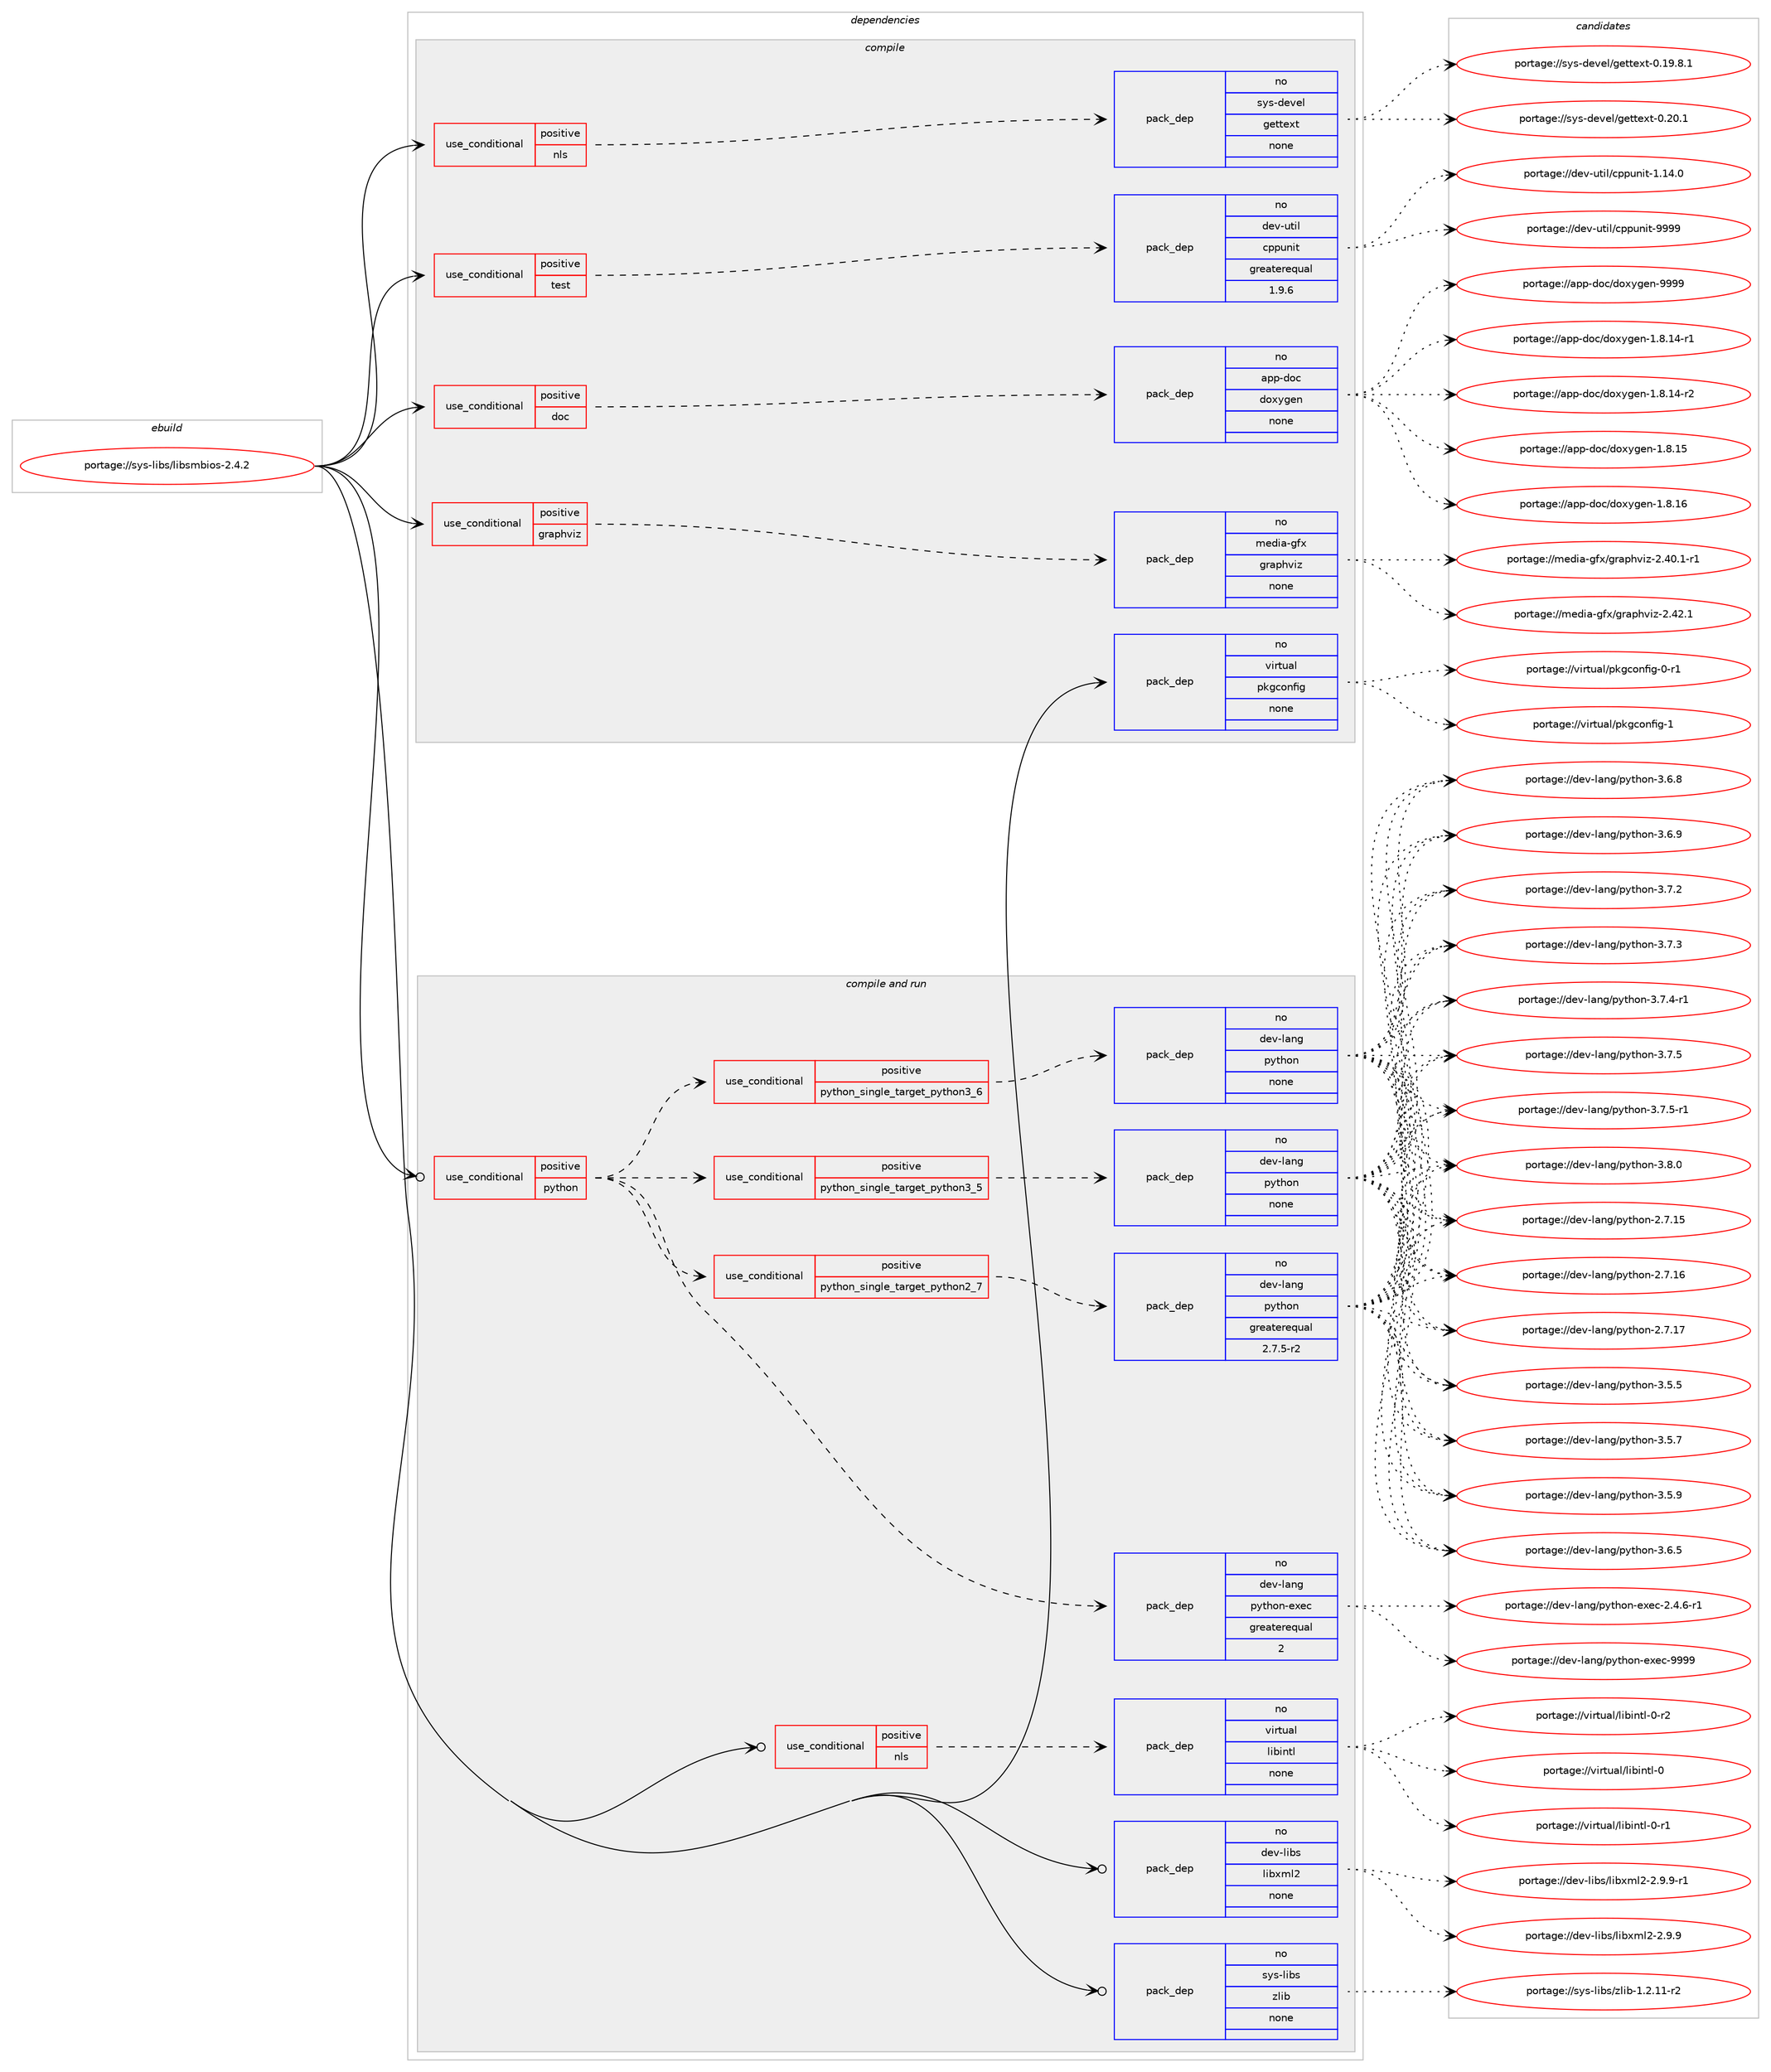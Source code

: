 digraph prolog {

# *************
# Graph options
# *************

newrank=true;
concentrate=true;
compound=true;
graph [rankdir=LR,fontname=Helvetica,fontsize=10,ranksep=1.5];#, ranksep=2.5, nodesep=0.2];
edge  [arrowhead=vee];
node  [fontname=Helvetica,fontsize=10];

# **********
# The ebuild
# **********

subgraph cluster_leftcol {
color=gray;
rank=same;
label=<<i>ebuild</i>>;
id [label="portage://sys-libs/libsmbios-2.4.2", color=red, width=4, href="../sys-libs/libsmbios-2.4.2.svg"];
}

# ****************
# The dependencies
# ****************

subgraph cluster_midcol {
color=gray;
label=<<i>dependencies</i>>;
subgraph cluster_compile {
fillcolor="#eeeeee";
style=filled;
label=<<i>compile</i>>;
subgraph cond104478 {
dependency431867 [label=<<TABLE BORDER="0" CELLBORDER="1" CELLSPACING="0" CELLPADDING="4"><TR><TD ROWSPAN="3" CELLPADDING="10">use_conditional</TD></TR><TR><TD>positive</TD></TR><TR><TD>doc</TD></TR></TABLE>>, shape=none, color=red];
subgraph pack320107 {
dependency431868 [label=<<TABLE BORDER="0" CELLBORDER="1" CELLSPACING="0" CELLPADDING="4" WIDTH="220"><TR><TD ROWSPAN="6" CELLPADDING="30">pack_dep</TD></TR><TR><TD WIDTH="110">no</TD></TR><TR><TD>app-doc</TD></TR><TR><TD>doxygen</TD></TR><TR><TD>none</TD></TR><TR><TD></TD></TR></TABLE>>, shape=none, color=blue];
}
dependency431867:e -> dependency431868:w [weight=20,style="dashed",arrowhead="vee"];
}
id:e -> dependency431867:w [weight=20,style="solid",arrowhead="vee"];
subgraph cond104479 {
dependency431869 [label=<<TABLE BORDER="0" CELLBORDER="1" CELLSPACING="0" CELLPADDING="4"><TR><TD ROWSPAN="3" CELLPADDING="10">use_conditional</TD></TR><TR><TD>positive</TD></TR><TR><TD>graphviz</TD></TR></TABLE>>, shape=none, color=red];
subgraph pack320108 {
dependency431870 [label=<<TABLE BORDER="0" CELLBORDER="1" CELLSPACING="0" CELLPADDING="4" WIDTH="220"><TR><TD ROWSPAN="6" CELLPADDING="30">pack_dep</TD></TR><TR><TD WIDTH="110">no</TD></TR><TR><TD>media-gfx</TD></TR><TR><TD>graphviz</TD></TR><TR><TD>none</TD></TR><TR><TD></TD></TR></TABLE>>, shape=none, color=blue];
}
dependency431869:e -> dependency431870:w [weight=20,style="dashed",arrowhead="vee"];
}
id:e -> dependency431869:w [weight=20,style="solid",arrowhead="vee"];
subgraph cond104480 {
dependency431871 [label=<<TABLE BORDER="0" CELLBORDER="1" CELLSPACING="0" CELLPADDING="4"><TR><TD ROWSPAN="3" CELLPADDING="10">use_conditional</TD></TR><TR><TD>positive</TD></TR><TR><TD>nls</TD></TR></TABLE>>, shape=none, color=red];
subgraph pack320109 {
dependency431872 [label=<<TABLE BORDER="0" CELLBORDER="1" CELLSPACING="0" CELLPADDING="4" WIDTH="220"><TR><TD ROWSPAN="6" CELLPADDING="30">pack_dep</TD></TR><TR><TD WIDTH="110">no</TD></TR><TR><TD>sys-devel</TD></TR><TR><TD>gettext</TD></TR><TR><TD>none</TD></TR><TR><TD></TD></TR></TABLE>>, shape=none, color=blue];
}
dependency431871:e -> dependency431872:w [weight=20,style="dashed",arrowhead="vee"];
}
id:e -> dependency431871:w [weight=20,style="solid",arrowhead="vee"];
subgraph cond104481 {
dependency431873 [label=<<TABLE BORDER="0" CELLBORDER="1" CELLSPACING="0" CELLPADDING="4"><TR><TD ROWSPAN="3" CELLPADDING="10">use_conditional</TD></TR><TR><TD>positive</TD></TR><TR><TD>test</TD></TR></TABLE>>, shape=none, color=red];
subgraph pack320110 {
dependency431874 [label=<<TABLE BORDER="0" CELLBORDER="1" CELLSPACING="0" CELLPADDING="4" WIDTH="220"><TR><TD ROWSPAN="6" CELLPADDING="30">pack_dep</TD></TR><TR><TD WIDTH="110">no</TD></TR><TR><TD>dev-util</TD></TR><TR><TD>cppunit</TD></TR><TR><TD>greaterequal</TD></TR><TR><TD>1.9.6</TD></TR></TABLE>>, shape=none, color=blue];
}
dependency431873:e -> dependency431874:w [weight=20,style="dashed",arrowhead="vee"];
}
id:e -> dependency431873:w [weight=20,style="solid",arrowhead="vee"];
subgraph pack320111 {
dependency431875 [label=<<TABLE BORDER="0" CELLBORDER="1" CELLSPACING="0" CELLPADDING="4" WIDTH="220"><TR><TD ROWSPAN="6" CELLPADDING="30">pack_dep</TD></TR><TR><TD WIDTH="110">no</TD></TR><TR><TD>virtual</TD></TR><TR><TD>pkgconfig</TD></TR><TR><TD>none</TD></TR><TR><TD></TD></TR></TABLE>>, shape=none, color=blue];
}
id:e -> dependency431875:w [weight=20,style="solid",arrowhead="vee"];
}
subgraph cluster_compileandrun {
fillcolor="#eeeeee";
style=filled;
label=<<i>compile and run</i>>;
subgraph cond104482 {
dependency431876 [label=<<TABLE BORDER="0" CELLBORDER="1" CELLSPACING="0" CELLPADDING="4"><TR><TD ROWSPAN="3" CELLPADDING="10">use_conditional</TD></TR><TR><TD>positive</TD></TR><TR><TD>nls</TD></TR></TABLE>>, shape=none, color=red];
subgraph pack320112 {
dependency431877 [label=<<TABLE BORDER="0" CELLBORDER="1" CELLSPACING="0" CELLPADDING="4" WIDTH="220"><TR><TD ROWSPAN="6" CELLPADDING="30">pack_dep</TD></TR><TR><TD WIDTH="110">no</TD></TR><TR><TD>virtual</TD></TR><TR><TD>libintl</TD></TR><TR><TD>none</TD></TR><TR><TD></TD></TR></TABLE>>, shape=none, color=blue];
}
dependency431876:e -> dependency431877:w [weight=20,style="dashed",arrowhead="vee"];
}
id:e -> dependency431876:w [weight=20,style="solid",arrowhead="odotvee"];
subgraph cond104483 {
dependency431878 [label=<<TABLE BORDER="0" CELLBORDER="1" CELLSPACING="0" CELLPADDING="4"><TR><TD ROWSPAN="3" CELLPADDING="10">use_conditional</TD></TR><TR><TD>positive</TD></TR><TR><TD>python</TD></TR></TABLE>>, shape=none, color=red];
subgraph cond104484 {
dependency431879 [label=<<TABLE BORDER="0" CELLBORDER="1" CELLSPACING="0" CELLPADDING="4"><TR><TD ROWSPAN="3" CELLPADDING="10">use_conditional</TD></TR><TR><TD>positive</TD></TR><TR><TD>python_single_target_python2_7</TD></TR></TABLE>>, shape=none, color=red];
subgraph pack320113 {
dependency431880 [label=<<TABLE BORDER="0" CELLBORDER="1" CELLSPACING="0" CELLPADDING="4" WIDTH="220"><TR><TD ROWSPAN="6" CELLPADDING="30">pack_dep</TD></TR><TR><TD WIDTH="110">no</TD></TR><TR><TD>dev-lang</TD></TR><TR><TD>python</TD></TR><TR><TD>greaterequal</TD></TR><TR><TD>2.7.5-r2</TD></TR></TABLE>>, shape=none, color=blue];
}
dependency431879:e -> dependency431880:w [weight=20,style="dashed",arrowhead="vee"];
}
dependency431878:e -> dependency431879:w [weight=20,style="dashed",arrowhead="vee"];
subgraph cond104485 {
dependency431881 [label=<<TABLE BORDER="0" CELLBORDER="1" CELLSPACING="0" CELLPADDING="4"><TR><TD ROWSPAN="3" CELLPADDING="10">use_conditional</TD></TR><TR><TD>positive</TD></TR><TR><TD>python_single_target_python3_5</TD></TR></TABLE>>, shape=none, color=red];
subgraph pack320114 {
dependency431882 [label=<<TABLE BORDER="0" CELLBORDER="1" CELLSPACING="0" CELLPADDING="4" WIDTH="220"><TR><TD ROWSPAN="6" CELLPADDING="30">pack_dep</TD></TR><TR><TD WIDTH="110">no</TD></TR><TR><TD>dev-lang</TD></TR><TR><TD>python</TD></TR><TR><TD>none</TD></TR><TR><TD></TD></TR></TABLE>>, shape=none, color=blue];
}
dependency431881:e -> dependency431882:w [weight=20,style="dashed",arrowhead="vee"];
}
dependency431878:e -> dependency431881:w [weight=20,style="dashed",arrowhead="vee"];
subgraph cond104486 {
dependency431883 [label=<<TABLE BORDER="0" CELLBORDER="1" CELLSPACING="0" CELLPADDING="4"><TR><TD ROWSPAN="3" CELLPADDING="10">use_conditional</TD></TR><TR><TD>positive</TD></TR><TR><TD>python_single_target_python3_6</TD></TR></TABLE>>, shape=none, color=red];
subgraph pack320115 {
dependency431884 [label=<<TABLE BORDER="0" CELLBORDER="1" CELLSPACING="0" CELLPADDING="4" WIDTH="220"><TR><TD ROWSPAN="6" CELLPADDING="30">pack_dep</TD></TR><TR><TD WIDTH="110">no</TD></TR><TR><TD>dev-lang</TD></TR><TR><TD>python</TD></TR><TR><TD>none</TD></TR><TR><TD></TD></TR></TABLE>>, shape=none, color=blue];
}
dependency431883:e -> dependency431884:w [weight=20,style="dashed",arrowhead="vee"];
}
dependency431878:e -> dependency431883:w [weight=20,style="dashed",arrowhead="vee"];
subgraph pack320116 {
dependency431885 [label=<<TABLE BORDER="0" CELLBORDER="1" CELLSPACING="0" CELLPADDING="4" WIDTH="220"><TR><TD ROWSPAN="6" CELLPADDING="30">pack_dep</TD></TR><TR><TD WIDTH="110">no</TD></TR><TR><TD>dev-lang</TD></TR><TR><TD>python-exec</TD></TR><TR><TD>greaterequal</TD></TR><TR><TD>2</TD></TR></TABLE>>, shape=none, color=blue];
}
dependency431878:e -> dependency431885:w [weight=20,style="dashed",arrowhead="vee"];
}
id:e -> dependency431878:w [weight=20,style="solid",arrowhead="odotvee"];
subgraph pack320117 {
dependency431886 [label=<<TABLE BORDER="0" CELLBORDER="1" CELLSPACING="0" CELLPADDING="4" WIDTH="220"><TR><TD ROWSPAN="6" CELLPADDING="30">pack_dep</TD></TR><TR><TD WIDTH="110">no</TD></TR><TR><TD>dev-libs</TD></TR><TR><TD>libxml2</TD></TR><TR><TD>none</TD></TR><TR><TD></TD></TR></TABLE>>, shape=none, color=blue];
}
id:e -> dependency431886:w [weight=20,style="solid",arrowhead="odotvee"];
subgraph pack320118 {
dependency431887 [label=<<TABLE BORDER="0" CELLBORDER="1" CELLSPACING="0" CELLPADDING="4" WIDTH="220"><TR><TD ROWSPAN="6" CELLPADDING="30">pack_dep</TD></TR><TR><TD WIDTH="110">no</TD></TR><TR><TD>sys-libs</TD></TR><TR><TD>zlib</TD></TR><TR><TD>none</TD></TR><TR><TD></TD></TR></TABLE>>, shape=none, color=blue];
}
id:e -> dependency431887:w [weight=20,style="solid",arrowhead="odotvee"];
}
subgraph cluster_run {
fillcolor="#eeeeee";
style=filled;
label=<<i>run</i>>;
}
}

# **************
# The candidates
# **************

subgraph cluster_choices {
rank=same;
color=gray;
label=<<i>candidates</i>>;

subgraph choice320107 {
color=black;
nodesep=1;
choiceportage97112112451001119947100111120121103101110454946564649524511449 [label="portage://app-doc/doxygen-1.8.14-r1", color=red, width=4,href="../app-doc/doxygen-1.8.14-r1.svg"];
choiceportage97112112451001119947100111120121103101110454946564649524511450 [label="portage://app-doc/doxygen-1.8.14-r2", color=red, width=4,href="../app-doc/doxygen-1.8.14-r2.svg"];
choiceportage9711211245100111994710011112012110310111045494656464953 [label="portage://app-doc/doxygen-1.8.15", color=red, width=4,href="../app-doc/doxygen-1.8.15.svg"];
choiceportage9711211245100111994710011112012110310111045494656464954 [label="portage://app-doc/doxygen-1.8.16", color=red, width=4,href="../app-doc/doxygen-1.8.16.svg"];
choiceportage971121124510011199471001111201211031011104557575757 [label="portage://app-doc/doxygen-9999", color=red, width=4,href="../app-doc/doxygen-9999.svg"];
dependency431868:e -> choiceportage97112112451001119947100111120121103101110454946564649524511449:w [style=dotted,weight="100"];
dependency431868:e -> choiceportage97112112451001119947100111120121103101110454946564649524511450:w [style=dotted,weight="100"];
dependency431868:e -> choiceportage9711211245100111994710011112012110310111045494656464953:w [style=dotted,weight="100"];
dependency431868:e -> choiceportage9711211245100111994710011112012110310111045494656464954:w [style=dotted,weight="100"];
dependency431868:e -> choiceportage971121124510011199471001111201211031011104557575757:w [style=dotted,weight="100"];
}
subgraph choice320108 {
color=black;
nodesep=1;
choiceportage10910110010597451031021204710311497112104118105122455046524846494511449 [label="portage://media-gfx/graphviz-2.40.1-r1", color=red, width=4,href="../media-gfx/graphviz-2.40.1-r1.svg"];
choiceportage1091011001059745103102120471031149711210411810512245504652504649 [label="portage://media-gfx/graphviz-2.42.1", color=red, width=4,href="../media-gfx/graphviz-2.42.1.svg"];
dependency431870:e -> choiceportage10910110010597451031021204710311497112104118105122455046524846494511449:w [style=dotted,weight="100"];
dependency431870:e -> choiceportage1091011001059745103102120471031149711210411810512245504652504649:w [style=dotted,weight="100"];
}
subgraph choice320109 {
color=black;
nodesep=1;
choiceportage1151211154510010111810110847103101116116101120116454846495746564649 [label="portage://sys-devel/gettext-0.19.8.1", color=red, width=4,href="../sys-devel/gettext-0.19.8.1.svg"];
choiceportage115121115451001011181011084710310111611610112011645484650484649 [label="portage://sys-devel/gettext-0.20.1", color=red, width=4,href="../sys-devel/gettext-0.20.1.svg"];
dependency431872:e -> choiceportage1151211154510010111810110847103101116116101120116454846495746564649:w [style=dotted,weight="100"];
dependency431872:e -> choiceportage115121115451001011181011084710310111611610112011645484650484649:w [style=dotted,weight="100"];
}
subgraph choice320110 {
color=black;
nodesep=1;
choiceportage10010111845117116105108479911211211711010511645494649524648 [label="portage://dev-util/cppunit-1.14.0", color=red, width=4,href="../dev-util/cppunit-1.14.0.svg"];
choiceportage1001011184511711610510847991121121171101051164557575757 [label="portage://dev-util/cppunit-9999", color=red, width=4,href="../dev-util/cppunit-9999.svg"];
dependency431874:e -> choiceportage10010111845117116105108479911211211711010511645494649524648:w [style=dotted,weight="100"];
dependency431874:e -> choiceportage1001011184511711610510847991121121171101051164557575757:w [style=dotted,weight="100"];
}
subgraph choice320111 {
color=black;
nodesep=1;
choiceportage11810511411611797108471121071039911111010210510345484511449 [label="portage://virtual/pkgconfig-0-r1", color=red, width=4,href="../virtual/pkgconfig-0-r1.svg"];
choiceportage1181051141161179710847112107103991111101021051034549 [label="portage://virtual/pkgconfig-1", color=red, width=4,href="../virtual/pkgconfig-1.svg"];
dependency431875:e -> choiceportage11810511411611797108471121071039911111010210510345484511449:w [style=dotted,weight="100"];
dependency431875:e -> choiceportage1181051141161179710847112107103991111101021051034549:w [style=dotted,weight="100"];
}
subgraph choice320112 {
color=black;
nodesep=1;
choiceportage1181051141161179710847108105981051101161084548 [label="portage://virtual/libintl-0", color=red, width=4,href="../virtual/libintl-0.svg"];
choiceportage11810511411611797108471081059810511011610845484511449 [label="portage://virtual/libintl-0-r1", color=red, width=4,href="../virtual/libintl-0-r1.svg"];
choiceportage11810511411611797108471081059810511011610845484511450 [label="portage://virtual/libintl-0-r2", color=red, width=4,href="../virtual/libintl-0-r2.svg"];
dependency431877:e -> choiceportage1181051141161179710847108105981051101161084548:w [style=dotted,weight="100"];
dependency431877:e -> choiceportage11810511411611797108471081059810511011610845484511449:w [style=dotted,weight="100"];
dependency431877:e -> choiceportage11810511411611797108471081059810511011610845484511450:w [style=dotted,weight="100"];
}
subgraph choice320113 {
color=black;
nodesep=1;
choiceportage10010111845108971101034711212111610411111045504655464953 [label="portage://dev-lang/python-2.7.15", color=red, width=4,href="../dev-lang/python-2.7.15.svg"];
choiceportage10010111845108971101034711212111610411111045504655464954 [label="portage://dev-lang/python-2.7.16", color=red, width=4,href="../dev-lang/python-2.7.16.svg"];
choiceportage10010111845108971101034711212111610411111045504655464955 [label="portage://dev-lang/python-2.7.17", color=red, width=4,href="../dev-lang/python-2.7.17.svg"];
choiceportage100101118451089711010347112121116104111110455146534653 [label="portage://dev-lang/python-3.5.5", color=red, width=4,href="../dev-lang/python-3.5.5.svg"];
choiceportage100101118451089711010347112121116104111110455146534655 [label="portage://dev-lang/python-3.5.7", color=red, width=4,href="../dev-lang/python-3.5.7.svg"];
choiceportage100101118451089711010347112121116104111110455146534657 [label="portage://dev-lang/python-3.5.9", color=red, width=4,href="../dev-lang/python-3.5.9.svg"];
choiceportage100101118451089711010347112121116104111110455146544653 [label="portage://dev-lang/python-3.6.5", color=red, width=4,href="../dev-lang/python-3.6.5.svg"];
choiceportage100101118451089711010347112121116104111110455146544656 [label="portage://dev-lang/python-3.6.8", color=red, width=4,href="../dev-lang/python-3.6.8.svg"];
choiceportage100101118451089711010347112121116104111110455146544657 [label="portage://dev-lang/python-3.6.9", color=red, width=4,href="../dev-lang/python-3.6.9.svg"];
choiceportage100101118451089711010347112121116104111110455146554650 [label="portage://dev-lang/python-3.7.2", color=red, width=4,href="../dev-lang/python-3.7.2.svg"];
choiceportage100101118451089711010347112121116104111110455146554651 [label="portage://dev-lang/python-3.7.3", color=red, width=4,href="../dev-lang/python-3.7.3.svg"];
choiceportage1001011184510897110103471121211161041111104551465546524511449 [label="portage://dev-lang/python-3.7.4-r1", color=red, width=4,href="../dev-lang/python-3.7.4-r1.svg"];
choiceportage100101118451089711010347112121116104111110455146554653 [label="portage://dev-lang/python-3.7.5", color=red, width=4,href="../dev-lang/python-3.7.5.svg"];
choiceportage1001011184510897110103471121211161041111104551465546534511449 [label="portage://dev-lang/python-3.7.5-r1", color=red, width=4,href="../dev-lang/python-3.7.5-r1.svg"];
choiceportage100101118451089711010347112121116104111110455146564648 [label="portage://dev-lang/python-3.8.0", color=red, width=4,href="../dev-lang/python-3.8.0.svg"];
dependency431880:e -> choiceportage10010111845108971101034711212111610411111045504655464953:w [style=dotted,weight="100"];
dependency431880:e -> choiceportage10010111845108971101034711212111610411111045504655464954:w [style=dotted,weight="100"];
dependency431880:e -> choiceportage10010111845108971101034711212111610411111045504655464955:w [style=dotted,weight="100"];
dependency431880:e -> choiceportage100101118451089711010347112121116104111110455146534653:w [style=dotted,weight="100"];
dependency431880:e -> choiceportage100101118451089711010347112121116104111110455146534655:w [style=dotted,weight="100"];
dependency431880:e -> choiceportage100101118451089711010347112121116104111110455146534657:w [style=dotted,weight="100"];
dependency431880:e -> choiceportage100101118451089711010347112121116104111110455146544653:w [style=dotted,weight="100"];
dependency431880:e -> choiceportage100101118451089711010347112121116104111110455146544656:w [style=dotted,weight="100"];
dependency431880:e -> choiceportage100101118451089711010347112121116104111110455146544657:w [style=dotted,weight="100"];
dependency431880:e -> choiceportage100101118451089711010347112121116104111110455146554650:w [style=dotted,weight="100"];
dependency431880:e -> choiceportage100101118451089711010347112121116104111110455146554651:w [style=dotted,weight="100"];
dependency431880:e -> choiceportage1001011184510897110103471121211161041111104551465546524511449:w [style=dotted,weight="100"];
dependency431880:e -> choiceportage100101118451089711010347112121116104111110455146554653:w [style=dotted,weight="100"];
dependency431880:e -> choiceportage1001011184510897110103471121211161041111104551465546534511449:w [style=dotted,weight="100"];
dependency431880:e -> choiceportage100101118451089711010347112121116104111110455146564648:w [style=dotted,weight="100"];
}
subgraph choice320114 {
color=black;
nodesep=1;
choiceportage10010111845108971101034711212111610411111045504655464953 [label="portage://dev-lang/python-2.7.15", color=red, width=4,href="../dev-lang/python-2.7.15.svg"];
choiceportage10010111845108971101034711212111610411111045504655464954 [label="portage://dev-lang/python-2.7.16", color=red, width=4,href="../dev-lang/python-2.7.16.svg"];
choiceportage10010111845108971101034711212111610411111045504655464955 [label="portage://dev-lang/python-2.7.17", color=red, width=4,href="../dev-lang/python-2.7.17.svg"];
choiceportage100101118451089711010347112121116104111110455146534653 [label="portage://dev-lang/python-3.5.5", color=red, width=4,href="../dev-lang/python-3.5.5.svg"];
choiceportage100101118451089711010347112121116104111110455146534655 [label="portage://dev-lang/python-3.5.7", color=red, width=4,href="../dev-lang/python-3.5.7.svg"];
choiceportage100101118451089711010347112121116104111110455146534657 [label="portage://dev-lang/python-3.5.9", color=red, width=4,href="../dev-lang/python-3.5.9.svg"];
choiceportage100101118451089711010347112121116104111110455146544653 [label="portage://dev-lang/python-3.6.5", color=red, width=4,href="../dev-lang/python-3.6.5.svg"];
choiceportage100101118451089711010347112121116104111110455146544656 [label="portage://dev-lang/python-3.6.8", color=red, width=4,href="../dev-lang/python-3.6.8.svg"];
choiceportage100101118451089711010347112121116104111110455146544657 [label="portage://dev-lang/python-3.6.9", color=red, width=4,href="../dev-lang/python-3.6.9.svg"];
choiceportage100101118451089711010347112121116104111110455146554650 [label="portage://dev-lang/python-3.7.2", color=red, width=4,href="../dev-lang/python-3.7.2.svg"];
choiceportage100101118451089711010347112121116104111110455146554651 [label="portage://dev-lang/python-3.7.3", color=red, width=4,href="../dev-lang/python-3.7.3.svg"];
choiceportage1001011184510897110103471121211161041111104551465546524511449 [label="portage://dev-lang/python-3.7.4-r1", color=red, width=4,href="../dev-lang/python-3.7.4-r1.svg"];
choiceportage100101118451089711010347112121116104111110455146554653 [label="portage://dev-lang/python-3.7.5", color=red, width=4,href="../dev-lang/python-3.7.5.svg"];
choiceportage1001011184510897110103471121211161041111104551465546534511449 [label="portage://dev-lang/python-3.7.5-r1", color=red, width=4,href="../dev-lang/python-3.7.5-r1.svg"];
choiceportage100101118451089711010347112121116104111110455146564648 [label="portage://dev-lang/python-3.8.0", color=red, width=4,href="../dev-lang/python-3.8.0.svg"];
dependency431882:e -> choiceportage10010111845108971101034711212111610411111045504655464953:w [style=dotted,weight="100"];
dependency431882:e -> choiceportage10010111845108971101034711212111610411111045504655464954:w [style=dotted,weight="100"];
dependency431882:e -> choiceportage10010111845108971101034711212111610411111045504655464955:w [style=dotted,weight="100"];
dependency431882:e -> choiceportage100101118451089711010347112121116104111110455146534653:w [style=dotted,weight="100"];
dependency431882:e -> choiceportage100101118451089711010347112121116104111110455146534655:w [style=dotted,weight="100"];
dependency431882:e -> choiceportage100101118451089711010347112121116104111110455146534657:w [style=dotted,weight="100"];
dependency431882:e -> choiceportage100101118451089711010347112121116104111110455146544653:w [style=dotted,weight="100"];
dependency431882:e -> choiceportage100101118451089711010347112121116104111110455146544656:w [style=dotted,weight="100"];
dependency431882:e -> choiceportage100101118451089711010347112121116104111110455146544657:w [style=dotted,weight="100"];
dependency431882:e -> choiceportage100101118451089711010347112121116104111110455146554650:w [style=dotted,weight="100"];
dependency431882:e -> choiceportage100101118451089711010347112121116104111110455146554651:w [style=dotted,weight="100"];
dependency431882:e -> choiceportage1001011184510897110103471121211161041111104551465546524511449:w [style=dotted,weight="100"];
dependency431882:e -> choiceportage100101118451089711010347112121116104111110455146554653:w [style=dotted,weight="100"];
dependency431882:e -> choiceportage1001011184510897110103471121211161041111104551465546534511449:w [style=dotted,weight="100"];
dependency431882:e -> choiceportage100101118451089711010347112121116104111110455146564648:w [style=dotted,weight="100"];
}
subgraph choice320115 {
color=black;
nodesep=1;
choiceportage10010111845108971101034711212111610411111045504655464953 [label="portage://dev-lang/python-2.7.15", color=red, width=4,href="../dev-lang/python-2.7.15.svg"];
choiceportage10010111845108971101034711212111610411111045504655464954 [label="portage://dev-lang/python-2.7.16", color=red, width=4,href="../dev-lang/python-2.7.16.svg"];
choiceportage10010111845108971101034711212111610411111045504655464955 [label="portage://dev-lang/python-2.7.17", color=red, width=4,href="../dev-lang/python-2.7.17.svg"];
choiceportage100101118451089711010347112121116104111110455146534653 [label="portage://dev-lang/python-3.5.5", color=red, width=4,href="../dev-lang/python-3.5.5.svg"];
choiceportage100101118451089711010347112121116104111110455146534655 [label="portage://dev-lang/python-3.5.7", color=red, width=4,href="../dev-lang/python-3.5.7.svg"];
choiceportage100101118451089711010347112121116104111110455146534657 [label="portage://dev-lang/python-3.5.9", color=red, width=4,href="../dev-lang/python-3.5.9.svg"];
choiceportage100101118451089711010347112121116104111110455146544653 [label="portage://dev-lang/python-3.6.5", color=red, width=4,href="../dev-lang/python-3.6.5.svg"];
choiceportage100101118451089711010347112121116104111110455146544656 [label="portage://dev-lang/python-3.6.8", color=red, width=4,href="../dev-lang/python-3.6.8.svg"];
choiceportage100101118451089711010347112121116104111110455146544657 [label="portage://dev-lang/python-3.6.9", color=red, width=4,href="../dev-lang/python-3.6.9.svg"];
choiceportage100101118451089711010347112121116104111110455146554650 [label="portage://dev-lang/python-3.7.2", color=red, width=4,href="../dev-lang/python-3.7.2.svg"];
choiceportage100101118451089711010347112121116104111110455146554651 [label="portage://dev-lang/python-3.7.3", color=red, width=4,href="../dev-lang/python-3.7.3.svg"];
choiceportage1001011184510897110103471121211161041111104551465546524511449 [label="portage://dev-lang/python-3.7.4-r1", color=red, width=4,href="../dev-lang/python-3.7.4-r1.svg"];
choiceportage100101118451089711010347112121116104111110455146554653 [label="portage://dev-lang/python-3.7.5", color=red, width=4,href="../dev-lang/python-3.7.5.svg"];
choiceportage1001011184510897110103471121211161041111104551465546534511449 [label="portage://dev-lang/python-3.7.5-r1", color=red, width=4,href="../dev-lang/python-3.7.5-r1.svg"];
choiceportage100101118451089711010347112121116104111110455146564648 [label="portage://dev-lang/python-3.8.0", color=red, width=4,href="../dev-lang/python-3.8.0.svg"];
dependency431884:e -> choiceportage10010111845108971101034711212111610411111045504655464953:w [style=dotted,weight="100"];
dependency431884:e -> choiceportage10010111845108971101034711212111610411111045504655464954:w [style=dotted,weight="100"];
dependency431884:e -> choiceportage10010111845108971101034711212111610411111045504655464955:w [style=dotted,weight="100"];
dependency431884:e -> choiceportage100101118451089711010347112121116104111110455146534653:w [style=dotted,weight="100"];
dependency431884:e -> choiceportage100101118451089711010347112121116104111110455146534655:w [style=dotted,weight="100"];
dependency431884:e -> choiceportage100101118451089711010347112121116104111110455146534657:w [style=dotted,weight="100"];
dependency431884:e -> choiceportage100101118451089711010347112121116104111110455146544653:w [style=dotted,weight="100"];
dependency431884:e -> choiceportage100101118451089711010347112121116104111110455146544656:w [style=dotted,weight="100"];
dependency431884:e -> choiceportage100101118451089711010347112121116104111110455146544657:w [style=dotted,weight="100"];
dependency431884:e -> choiceportage100101118451089711010347112121116104111110455146554650:w [style=dotted,weight="100"];
dependency431884:e -> choiceportage100101118451089711010347112121116104111110455146554651:w [style=dotted,weight="100"];
dependency431884:e -> choiceportage1001011184510897110103471121211161041111104551465546524511449:w [style=dotted,weight="100"];
dependency431884:e -> choiceportage100101118451089711010347112121116104111110455146554653:w [style=dotted,weight="100"];
dependency431884:e -> choiceportage1001011184510897110103471121211161041111104551465546534511449:w [style=dotted,weight="100"];
dependency431884:e -> choiceportage100101118451089711010347112121116104111110455146564648:w [style=dotted,weight="100"];
}
subgraph choice320116 {
color=black;
nodesep=1;
choiceportage10010111845108971101034711212111610411111045101120101994550465246544511449 [label="portage://dev-lang/python-exec-2.4.6-r1", color=red, width=4,href="../dev-lang/python-exec-2.4.6-r1.svg"];
choiceportage10010111845108971101034711212111610411111045101120101994557575757 [label="portage://dev-lang/python-exec-9999", color=red, width=4,href="../dev-lang/python-exec-9999.svg"];
dependency431885:e -> choiceportage10010111845108971101034711212111610411111045101120101994550465246544511449:w [style=dotted,weight="100"];
dependency431885:e -> choiceportage10010111845108971101034711212111610411111045101120101994557575757:w [style=dotted,weight="100"];
}
subgraph choice320117 {
color=black;
nodesep=1;
choiceportage1001011184510810598115471081059812010910850455046574657 [label="portage://dev-libs/libxml2-2.9.9", color=red, width=4,href="../dev-libs/libxml2-2.9.9.svg"];
choiceportage10010111845108105981154710810598120109108504550465746574511449 [label="portage://dev-libs/libxml2-2.9.9-r1", color=red, width=4,href="../dev-libs/libxml2-2.9.9-r1.svg"];
dependency431886:e -> choiceportage1001011184510810598115471081059812010910850455046574657:w [style=dotted,weight="100"];
dependency431886:e -> choiceportage10010111845108105981154710810598120109108504550465746574511449:w [style=dotted,weight="100"];
}
subgraph choice320118 {
color=black;
nodesep=1;
choiceportage11512111545108105981154712210810598454946504649494511450 [label="portage://sys-libs/zlib-1.2.11-r2", color=red, width=4,href="../sys-libs/zlib-1.2.11-r2.svg"];
dependency431887:e -> choiceportage11512111545108105981154712210810598454946504649494511450:w [style=dotted,weight="100"];
}
}

}
